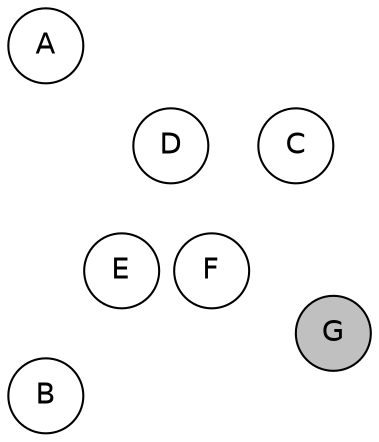 
graph {

layout = circo;
mindist = .1

node [shape = circle, fontname = Helvetica, margin = 0, style = filled]
edge [style=invis]

subgraph 1 {
	E -- F -- F# -- G -- G# -- A -- A# -- B -- C -- C# -- D -- D# -- E
}

C [fillcolor = white];
C# [fillcolor = gray];
D [fillcolor = white];
D# [fillcolor = gray];
E [fillcolor = white];
F [fillcolor = white];
F# [fillcolor = gray];
G [fillcolor = gray];
G# [fillcolor = cadetblue1];
A [fillcolor = white];
A# [fillcolor = gray];
B [fillcolor = white];
}
